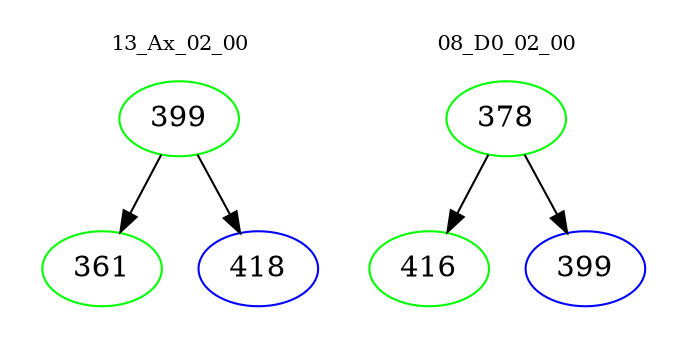 digraph{
subgraph cluster_0 {
color = white
label = "13_Ax_02_00";
fontsize=10;
T0_399 [label="399", color="green"]
T0_399 -> T0_361 [color="black"]
T0_361 [label="361", color="green"]
T0_399 -> T0_418 [color="black"]
T0_418 [label="418", color="blue"]
}
subgraph cluster_1 {
color = white
label = "08_D0_02_00";
fontsize=10;
T1_378 [label="378", color="green"]
T1_378 -> T1_416 [color="black"]
T1_416 [label="416", color="green"]
T1_378 -> T1_399 [color="black"]
T1_399 [label="399", color="blue"]
}
}
